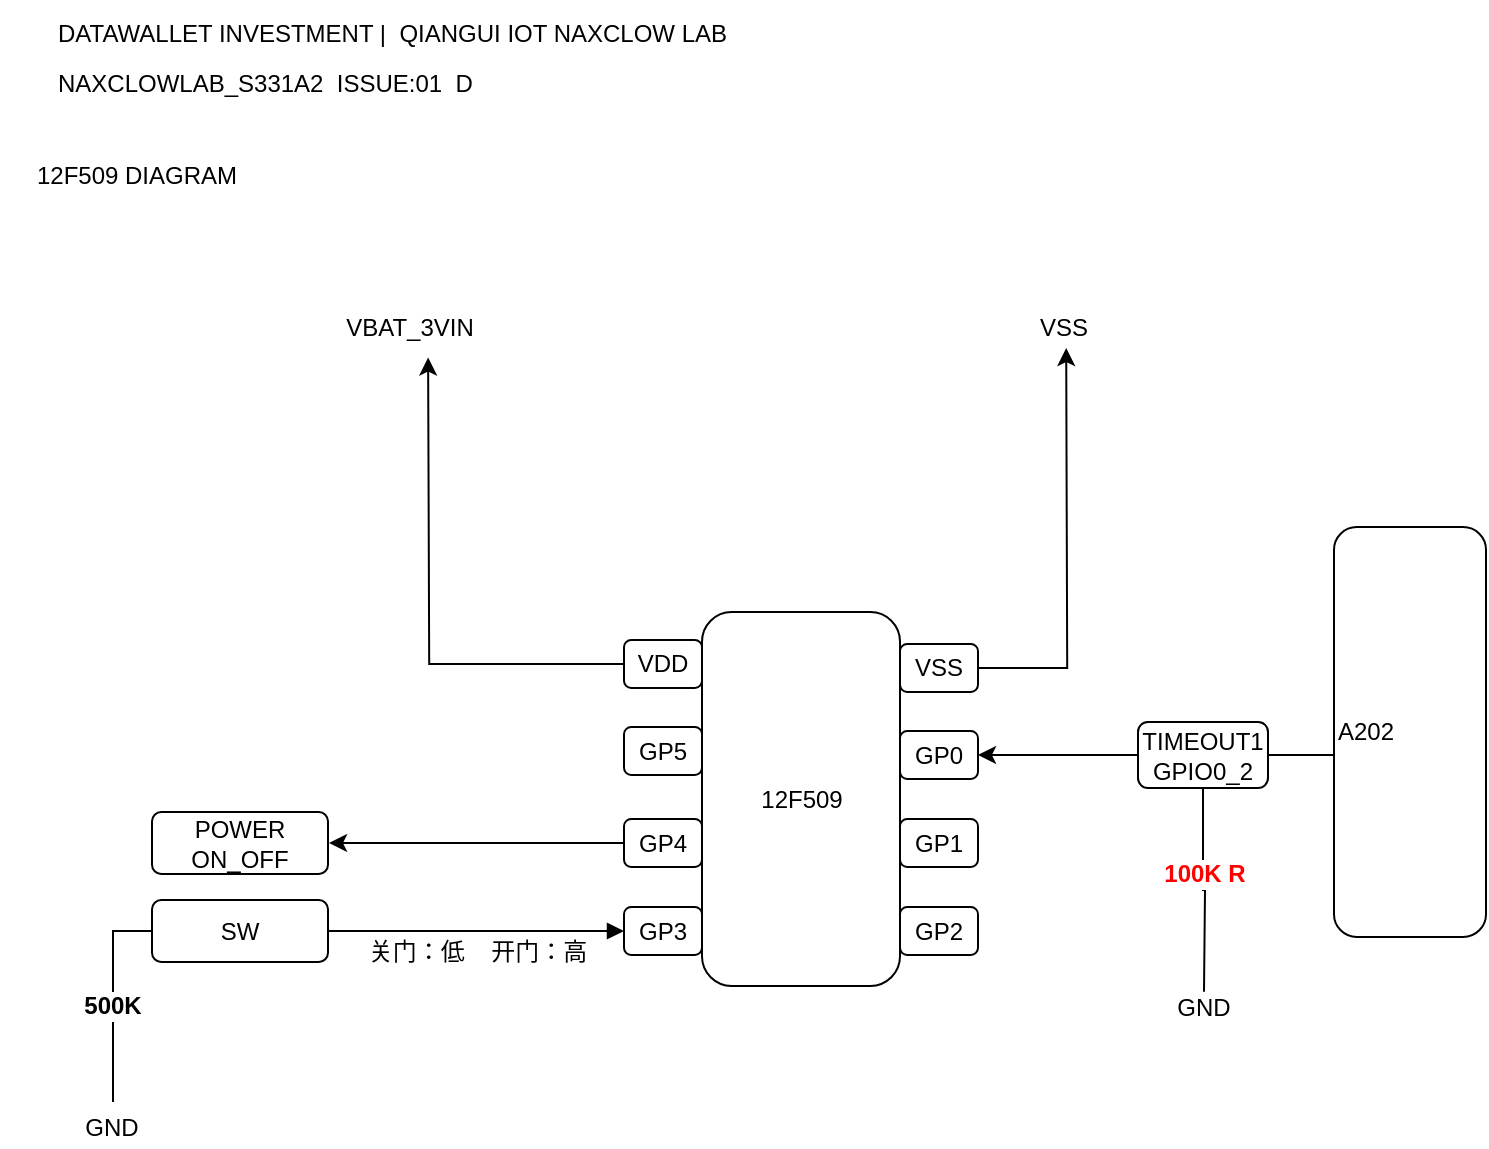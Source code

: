 <mxfile version="10.6.3" type="github"><diagram id="NPV2oDqq05w-u9intcN8" name="Page-1"><mxGraphModel dx="1394" dy="814" grid="0" gridSize="10" guides="1" tooltips="1" connect="1" arrows="1" fold="1" page="1" pageScale="1" pageWidth="827" pageHeight="1169" math="0" shadow="0"><root><mxCell id="0"/><mxCell id="1" parent="0"/><mxCell id="5WTXFJCiFJjkUuX3-Zvz-112" value="" style="group" parent="1" vertex="1" connectable="0"><mxGeometry x="32" y="81.5" width="743" height="573" as="geometry"/></mxCell><mxCell id="5WTXFJCiFJjkUuX3-Zvz-34" value="DATAWALLET INVESTMENT |&amp;nbsp; QIANGUI IOT NAXCLOW LAB" style="text;html=1;strokeColor=none;fillColor=none;align=left;verticalAlign=middle;whiteSpace=wrap;rounded=0;fontColor=#000000;" parent="5WTXFJCiFJjkUuX3-Zvz-112" vertex="1"><mxGeometry x="27" width="396" height="32" as="geometry"/></mxCell><mxCell id="5WTXFJCiFJjkUuX3-Zvz-35" value="NAXCLOWLAB_S331A2&amp;nbsp; ISSUE:01&amp;nbsp; D" style="text;html=1;strokeColor=none;fillColor=none;align=left;verticalAlign=middle;whiteSpace=wrap;rounded=0;fontColor=#000000;" parent="5WTXFJCiFJjkUuX3-Zvz-112" vertex="1"><mxGeometry x="27" y="32" width="389" height="19" as="geometry"/></mxCell><mxCell id="5WTXFJCiFJjkUuX3-Zvz-37" value="" style="group" parent="5WTXFJCiFJjkUuX3-Zvz-112" vertex="1" connectable="0"><mxGeometry y="101.5" width="699" height="426" as="geometry"/></mxCell><mxCell id="5WTXFJCiFJjkUuX3-Zvz-79" value="" style="group" parent="5WTXFJCiFJjkUuX3-Zvz-37" vertex="1" connectable="0"><mxGeometry x="76" y="51.5" width="558" height="360" as="geometry"/></mxCell><mxCell id="5WTXFJCiFJjkUuX3-Zvz-78" value="" style="group" parent="5WTXFJCiFJjkUuX3-Zvz-79" vertex="1" connectable="0"><mxGeometry width="558" height="360" as="geometry"/></mxCell><mxCell id="5WTXFJCiFJjkUuX3-Zvz-11" value="" style="group" parent="5WTXFJCiFJjkUuX3-Zvz-78" vertex="1" connectable="0"><mxGeometry x="236" y="152.5" width="177" height="187" as="geometry"/></mxCell><mxCell id="5WTXFJCiFJjkUuX3-Zvz-1" value="" style="rounded=1;whiteSpace=wrap;html=1;" parent="5WTXFJCiFJjkUuX3-Zvz-11" vertex="1"><mxGeometry x="39" width="99" height="187" as="geometry"/></mxCell><mxCell id="5WTXFJCiFJjkUuX3-Zvz-2" value="12F509" style="text;html=1;strokeColor=none;fillColor=none;align=center;verticalAlign=middle;whiteSpace=wrap;rounded=0;" parent="5WTXFJCiFJjkUuX3-Zvz-11" vertex="1"><mxGeometry x="68.5" y="83.5" width="40" height="20" as="geometry"/></mxCell><mxCell id="5WTXFJCiFJjkUuX3-Zvz-3" value="VSS" style="rounded=1;whiteSpace=wrap;html=1;" parent="5WTXFJCiFJjkUuX3-Zvz-11" vertex="1"><mxGeometry x="138" y="16" width="39" height="24" as="geometry"/></mxCell><mxCell id="5WTXFJCiFJjkUuX3-Zvz-4" value="VDD" style="rounded=1;whiteSpace=wrap;html=1;" parent="5WTXFJCiFJjkUuX3-Zvz-11" vertex="1"><mxGeometry y="14" width="39" height="24" as="geometry"/></mxCell><mxCell id="5WTXFJCiFJjkUuX3-Zvz-5" value="GP0" style="rounded=1;whiteSpace=wrap;html=1;" parent="5WTXFJCiFJjkUuX3-Zvz-11" vertex="1"><mxGeometry x="138" y="59.5" width="39" height="24" as="geometry"/></mxCell><mxCell id="5WTXFJCiFJjkUuX3-Zvz-6" value="GP1" style="rounded=1;whiteSpace=wrap;html=1;" parent="5WTXFJCiFJjkUuX3-Zvz-11" vertex="1"><mxGeometry x="138" y="103.5" width="39" height="24" as="geometry"/></mxCell><mxCell id="5WTXFJCiFJjkUuX3-Zvz-7" value="GP2" style="rounded=1;whiteSpace=wrap;html=1;" parent="5WTXFJCiFJjkUuX3-Zvz-11" vertex="1"><mxGeometry x="138" y="147.5" width="39" height="24" as="geometry"/></mxCell><mxCell id="5WTXFJCiFJjkUuX3-Zvz-8" value="GP5" style="rounded=1;whiteSpace=wrap;html=1;" parent="5WTXFJCiFJjkUuX3-Zvz-11" vertex="1"><mxGeometry y="57.5" width="39" height="24" as="geometry"/></mxCell><mxCell id="5WTXFJCiFJjkUuX3-Zvz-9" value="GP4" style="rounded=1;whiteSpace=wrap;html=1;" parent="5WTXFJCiFJjkUuX3-Zvz-11" vertex="1"><mxGeometry y="103.5" width="39" height="24" as="geometry"/></mxCell><mxCell id="5WTXFJCiFJjkUuX3-Zvz-10" value="GP3" style="rounded=1;whiteSpace=wrap;html=1;" parent="5WTXFJCiFJjkUuX3-Zvz-11" vertex="1"><mxGeometry y="147.5" width="39" height="24" as="geometry"/></mxCell><mxCell id="5WTXFJCiFJjkUuX3-Zvz-13" style="edgeStyle=orthogonalEdgeStyle;rounded=0;orthogonalLoop=1;jettySize=auto;html=1;exitX=0;exitY=0.5;exitDx=0;exitDy=0;startArrow=block;startFill=1;endArrow=none;endFill=0;" parent="5WTXFJCiFJjkUuX3-Zvz-78" source="5WTXFJCiFJjkUuX3-Zvz-10" edge="1"><mxGeometry relative="1" as="geometry"><mxPoint x="88.53" y="312" as="targetPoint"/></mxGeometry></mxCell><mxCell id="5WTXFJCiFJjkUuX3-Zvz-14" style="edgeStyle=orthogonalEdgeStyle;rounded=0;orthogonalLoop=1;jettySize=auto;html=1;exitX=0;exitY=0.5;exitDx=0;exitDy=0;" parent="5WTXFJCiFJjkUuX3-Zvz-78" source="5WTXFJCiFJjkUuX3-Zvz-9" edge="1"><mxGeometry relative="1" as="geometry"><mxPoint x="88.53" y="268" as="targetPoint"/></mxGeometry></mxCell><mxCell id="5WTXFJCiFJjkUuX3-Zvz-16" value="POWER ON_OFF" style="rounded=1;whiteSpace=wrap;html=1;" parent="5WTXFJCiFJjkUuX3-Zvz-78" vertex="1"><mxGeometry y="252.5" width="88" height="31" as="geometry"/></mxCell><mxCell id="5WTXFJCiFJjkUuX3-Zvz-17" value="SW" style="rounded=1;whiteSpace=wrap;html=1;" parent="5WTXFJCiFJjkUuX3-Zvz-78" vertex="1"><mxGeometry y="296.5" width="88" height="31" as="geometry"/></mxCell><mxCell id="5WTXFJCiFJjkUuX3-Zvz-18" style="edgeStyle=orthogonalEdgeStyle;rounded=0;orthogonalLoop=1;jettySize=auto;html=1;exitX=0;exitY=0.5;exitDx=0;exitDy=0;" parent="5WTXFJCiFJjkUuX3-Zvz-78" source="5WTXFJCiFJjkUuX3-Zvz-4" edge="1"><mxGeometry relative="1" as="geometry"><mxPoint x="138.054" y="25.289" as="targetPoint"/></mxGeometry></mxCell><mxCell id="5WTXFJCiFJjkUuX3-Zvz-19" style="edgeStyle=orthogonalEdgeStyle;rounded=0;orthogonalLoop=1;jettySize=auto;html=1;exitX=1;exitY=0.5;exitDx=0;exitDy=0;" parent="5WTXFJCiFJjkUuX3-Zvz-78" source="5WTXFJCiFJjkUuX3-Zvz-3" edge="1"><mxGeometry relative="1" as="geometry"><mxPoint x="457.101" y="20.527" as="targetPoint"/></mxGeometry></mxCell><mxCell id="5WTXFJCiFJjkUuX3-Zvz-20" value="VBAT_3VIN" style="text;html=1;strokeColor=none;fillColor=none;align=center;verticalAlign=middle;whiteSpace=wrap;rounded=0;" parent="5WTXFJCiFJjkUuX3-Zvz-78" vertex="1"><mxGeometry x="109" width="40" height="20" as="geometry"/></mxCell><mxCell id="5WTXFJCiFJjkUuX3-Zvz-23" value="VSS" style="text;html=1;strokeColor=none;fillColor=none;align=center;verticalAlign=middle;whiteSpace=wrap;rounded=0;" parent="5WTXFJCiFJjkUuX3-Zvz-78" vertex="1"><mxGeometry x="436" width="40" height="20" as="geometry"/></mxCell><mxCell id="5WTXFJCiFJjkUuX3-Zvz-27" style="edgeStyle=orthogonalEdgeStyle;rounded=0;orthogonalLoop=1;jettySize=auto;html=1;exitX=0.5;exitY=1;exitDx=0;exitDy=0;startArrow=none;startFill=0;endArrow=none;endFill=0;" parent="5WTXFJCiFJjkUuX3-Zvz-78" source="5WTXFJCiFJjkUuX3-Zvz-25" edge="1"><mxGeometry relative="1" as="geometry"><mxPoint x="526" y="342.432" as="targetPoint"/></mxGeometry></mxCell><mxCell id="5WTXFJCiFJjkUuX3-Zvz-28" value="100K R" style="text;html=1;resizable=0;points=[];align=center;verticalAlign=middle;labelBackgroundColor=#ffffff;fontColor=#FF0000;fontStyle=1" parent="5WTXFJCiFJjkUuX3-Zvz-27" vertex="1" connectable="0"><mxGeometry x="0.291" relative="1" as="geometry"><mxPoint x="-0.5" y="-22.5" as="offset"/></mxGeometry></mxCell><mxCell id="5WTXFJCiFJjkUuX3-Zvz-25" value="TIMEOUT1&lt;br&gt;GPIO0_2&lt;br&gt;" style="rounded=1;whiteSpace=wrap;html=1;" parent="5WTXFJCiFJjkUuX3-Zvz-78" vertex="1"><mxGeometry x="493" y="207.5" width="65" height="33" as="geometry"/></mxCell><mxCell id="5WTXFJCiFJjkUuX3-Zvz-26" value="" style="edgeStyle=orthogonalEdgeStyle;rounded=0;orthogonalLoop=1;jettySize=auto;html=1;startArrow=classic;startFill=1;endArrow=none;endFill=0;" parent="5WTXFJCiFJjkUuX3-Zvz-78" source="5WTXFJCiFJjkUuX3-Zvz-5" target="5WTXFJCiFJjkUuX3-Zvz-25" edge="1"><mxGeometry relative="1" as="geometry"/></mxCell><mxCell id="5WTXFJCiFJjkUuX3-Zvz-29" value="GND" style="text;html=1;strokeColor=none;fillColor=none;align=center;verticalAlign=middle;whiteSpace=wrap;rounded=0;fontColor=#000000;" parent="5WTXFJCiFJjkUuX3-Zvz-78" vertex="1"><mxGeometry x="506" y="340" width="40" height="20" as="geometry"/></mxCell><mxCell id="5WTXFJCiFJjkUuX3-Zvz-31" value="关门：低&amp;nbsp; &amp;nbsp; 开门：高" style="text;html=1;strokeColor=none;fillColor=none;align=center;verticalAlign=middle;whiteSpace=wrap;rounded=0;fontColor=#000000;" parent="5WTXFJCiFJjkUuX3-Zvz-78" vertex="1"><mxGeometry x="88" y="312" width="150" height="21" as="geometry"/></mxCell><mxCell id="5WTXFJCiFJjkUuX3-Zvz-38" value="12F509 DIAGRAM" style="text;html=1;strokeColor=none;fillColor=none;align=center;verticalAlign=middle;whiteSpace=wrap;rounded=0;fontColor=#000000;" parent="5WTXFJCiFJjkUuX3-Zvz-112" vertex="1"><mxGeometry y="79" width="137" height="16" as="geometry"/></mxCell><mxCell id="5WTXFJCiFJjkUuX3-Zvz-41" style="edgeStyle=orthogonalEdgeStyle;rounded=0;orthogonalLoop=1;jettySize=auto;html=1;exitX=0;exitY=0.5;exitDx=0;exitDy=0;startArrow=none;startFill=0;endArrow=none;endFill=0;fontColor=#000000;" parent="5WTXFJCiFJjkUuX3-Zvz-112" source="5WTXFJCiFJjkUuX3-Zvz-17" edge="1"><mxGeometry relative="1" as="geometry"><mxPoint x="56.5" y="550.5" as="targetPoint"/><Array as="points"><mxPoint x="56.5" y="465.5"/></Array></mxGeometry></mxCell><mxCell id="5WTXFJCiFJjkUuX3-Zvz-42" value="500K" style="text;html=1;resizable=0;points=[];align=center;verticalAlign=middle;labelBackgroundColor=#ffffff;fontColor=#000000;fontStyle=1" parent="5WTXFJCiFJjkUuX3-Zvz-41" vertex="1" connectable="0"><mxGeometry x="-0.339" y="-2" relative="1" as="geometry"><mxPoint x="1.5" y="22.5" as="offset"/></mxGeometry></mxCell><mxCell id="5WTXFJCiFJjkUuX3-Zvz-43" value="GND" style="text;html=1;strokeColor=none;fillColor=none;align=center;verticalAlign=middle;whiteSpace=wrap;rounded=0;fontColor=#000000;" parent="5WTXFJCiFJjkUuX3-Zvz-112" vertex="1"><mxGeometry x="36" y="553" width="40" height="20" as="geometry"/></mxCell><mxCell id="5WTXFJCiFJjkUuX3-Zvz-50" style="edgeStyle=orthogonalEdgeStyle;rounded=0;orthogonalLoop=1;jettySize=auto;html=1;exitX=1;exitY=0.5;exitDx=0;exitDy=0;startArrow=none;startFill=0;endArrow=none;endFill=0;fontColor=#000000;" parent="5WTXFJCiFJjkUuX3-Zvz-112" source="5WTXFJCiFJjkUuX3-Zvz-25" edge="1"><mxGeometry relative="1" as="geometry"><mxPoint x="704.077" y="377.5" as="targetPoint"/></mxGeometry></mxCell><mxCell id="5WTXFJCiFJjkUuX3-Zvz-77" value="A202" style="rounded=1;whiteSpace=wrap;html=1;strokeColor=#000000;fillColor=#ffffff;fontColor=#000000;align=left;" parent="5WTXFJCiFJjkUuX3-Zvz-112" vertex="1"><mxGeometry x="667" y="263" width="76" height="205" as="geometry"/></mxCell></root></mxGraphModel></diagram></mxfile>
